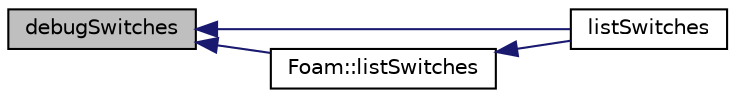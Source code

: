 digraph "debugSwitches"
{
  bgcolor="transparent";
  edge [fontname="Helvetica",fontsize="10",labelfontname="Helvetica",labelfontsize="10"];
  node [fontname="Helvetica",fontsize="10",shape=record];
  rankdir="LR";
  Node1 [label="debugSwitches",height=0.2,width=0.4,color="black", fillcolor="grey75", style="filled" fontcolor="black"];
  Node1 -> Node2 [dir="back",color="midnightblue",fontsize="10",style="solid",fontname="Helvetica"];
  Node2 [label="listSwitches",height=0.2,width=0.4,color="black",URL="$namespaceFoam_1_1debug.html#a36060f1774a4332e3dc218276edbe117",tooltip="List debug/info/optimisation switches. "];
  Node1 -> Node3 [dir="back",color="midnightblue",fontsize="10",style="solid",fontname="Helvetica"];
  Node3 [label="Foam::listSwitches",height=0.2,width=0.4,color="black",URL="$namespaceFoam.html#a3218fe26b0440102a7d197a91a91289f"];
  Node3 -> Node2 [dir="back",color="midnightblue",fontsize="10",style="solid",fontname="Helvetica"];
}
